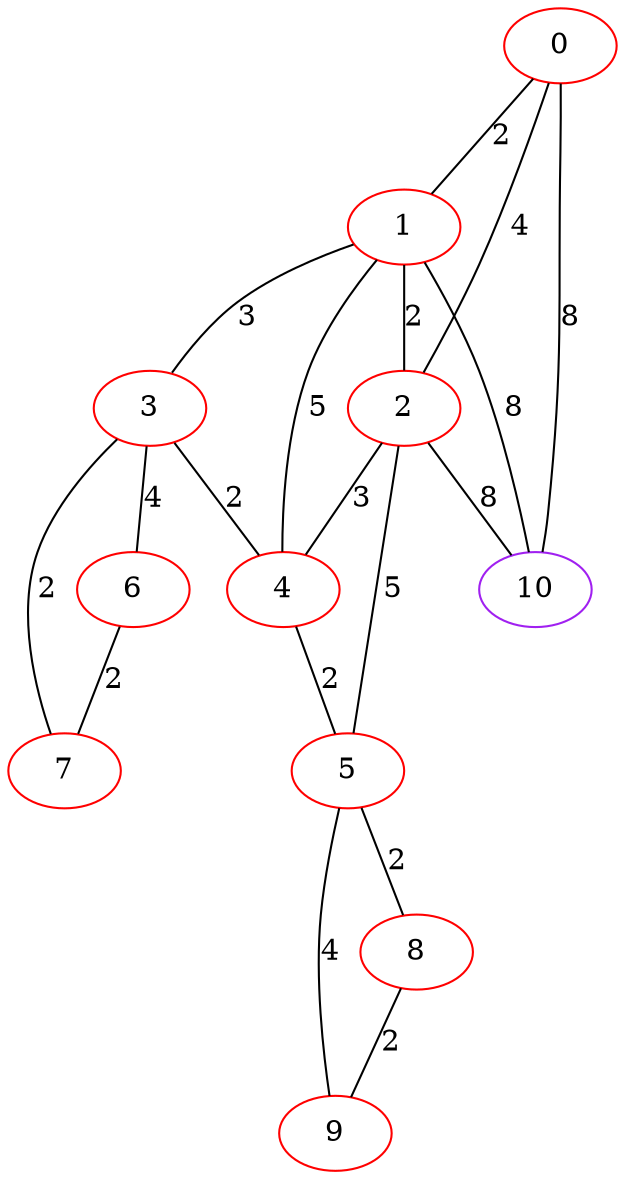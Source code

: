graph "" {
0 [color=red, weight=1];
1 [color=red, weight=1];
2 [color=red, weight=1];
3 [color=red, weight=1];
4 [color=red, weight=1];
5 [color=red, weight=1];
6 [color=red, weight=1];
7 [color=red, weight=1];
8 [color=red, weight=1];
9 [color=red, weight=1];
10 [color=purple, weight=4];
0 -- 1  [key=0, label=2];
0 -- 2  [key=0, label=4];
0 -- 10  [key=0, label=8];
1 -- 2  [key=0, label=2];
1 -- 3  [key=0, label=3];
1 -- 4  [key=0, label=5];
1 -- 10  [key=0, label=8];
2 -- 10  [key=0, label=8];
2 -- 4  [key=0, label=3];
2 -- 5  [key=0, label=5];
3 -- 4  [key=0, label=2];
3 -- 6  [key=0, label=4];
3 -- 7  [key=0, label=2];
4 -- 5  [key=0, label=2];
5 -- 8  [key=0, label=2];
5 -- 9  [key=0, label=4];
6 -- 7  [key=0, label=2];
8 -- 9  [key=0, label=2];
}
